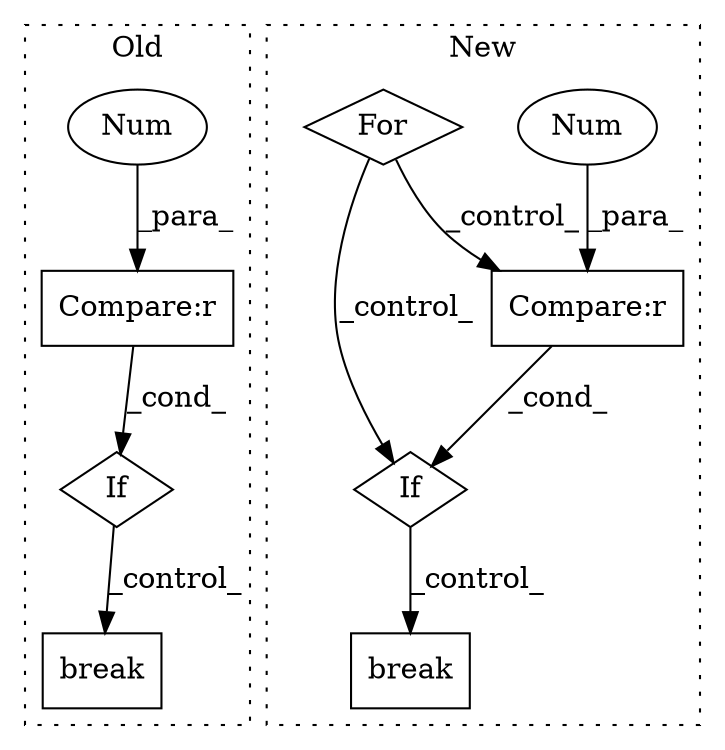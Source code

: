 digraph G {
subgraph cluster0 {
1 [label="If" a="96" s="4295" l="3" shape="diamond"];
4 [label="break" a="94" s="4386" l="5" shape="box"];
6 [label="Compare:r" a="40" s="4298" l="14" shape="box"];
7 [label="Num" a="76" s="4311" l="1" shape="ellipse"];
label = "Old";
style="dotted";
}
subgraph cluster1 {
2 [label="break" a="94" s="2754" l="5" shape="box"];
3 [label="If" a="96" s="2719" l="3" shape="diamond"];
5 [label="Compare:r" a="40" s="2722" l="14" shape="box"];
8 [label="Num" a="76" s="2735" l="1" shape="ellipse"];
9 [label="For" a="107" s="2626,2661" l="4,14" shape="diamond"];
label = "New";
style="dotted";
}
1 -> 4 [label="_control_"];
3 -> 2 [label="_control_"];
5 -> 3 [label="_cond_"];
6 -> 1 [label="_cond_"];
7 -> 6 [label="_para_"];
8 -> 5 [label="_para_"];
9 -> 5 [label="_control_"];
9 -> 3 [label="_control_"];
}